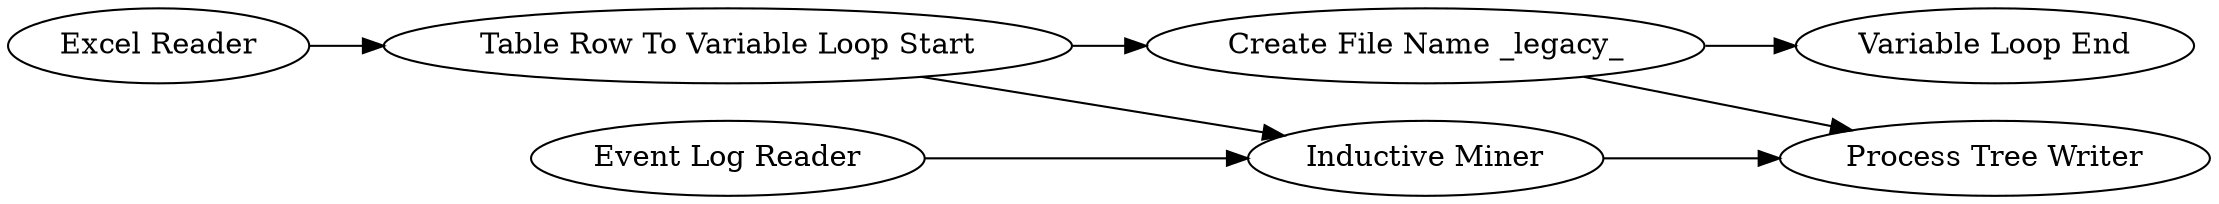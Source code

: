 digraph {
	38 -> 41
	37 -> 36
	42 -> 7
	36 -> 38
	36 -> 7
	38 -> 40
	7 -> 41
	7 [label="Inductive Miner"]
	42 [label="Event Log Reader"]
	41 [label="Process Tree Writer"]
	36 [label="Table Row To Variable Loop Start"]
	40 [label="Variable Loop End"]
	38 [label="Create File Name _legacy_"]
	37 [label="Excel Reader"]
	rankdir=LR
}
